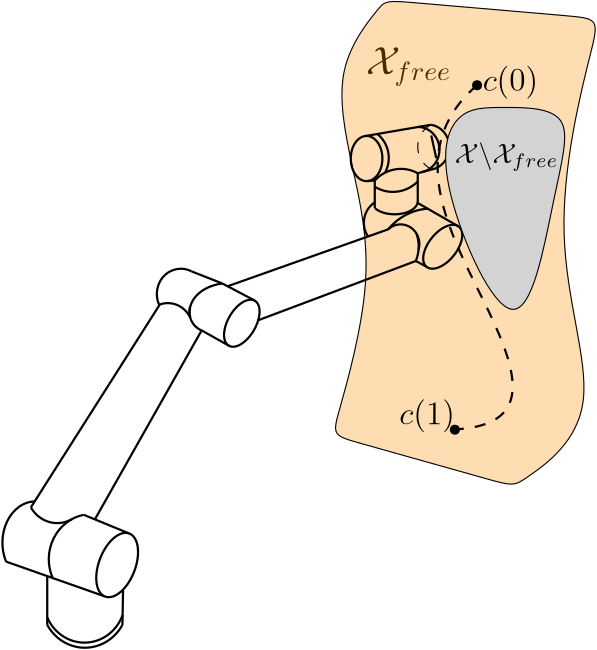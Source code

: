 <?xml version="1.0"?>
<!DOCTYPE ipe SYSTEM "ipe.dtd">
<ipe version="70218" creator="Ipe 7.2.26">
<info created="D:20210405230546" modified="D:20230403215602"/>
<ipestyle name="basic">
<symbol name="arrow/arc(spx)">
<path stroke="sym-stroke" fill="sym-stroke" pen="sym-pen">
0 0 m
-1 0.333 l
-1 -0.333 l
h
</path>
</symbol>
<symbol name="arrow/farc(spx)">
<path stroke="sym-stroke" fill="white" pen="sym-pen">
0 0 m
-1 0.333 l
-1 -0.333 l
h
</path>
</symbol>
<symbol name="arrow/ptarc(spx)">
<path stroke="sym-stroke" fill="sym-stroke" pen="sym-pen">
0 0 m
-1 0.333 l
-0.8 0 l
-1 -0.333 l
h
</path>
</symbol>
<symbol name="arrow/fptarc(spx)">
<path stroke="sym-stroke" fill="white" pen="sym-pen">
0 0 m
-1 0.333 l
-0.8 0 l
-1 -0.333 l
h
</path>
</symbol>
<symbol name="mark/circle(sx)" transformations="translations">
<path fill="sym-stroke">
0.6 0 0 0.6 0 0 e
0.4 0 0 0.4 0 0 e
</path>
</symbol>
<symbol name="mark/disk(sx)" transformations="translations">
<path fill="sym-stroke">
0.6 0 0 0.6 0 0 e
</path>
</symbol>
<symbol name="mark/fdisk(sfx)" transformations="translations">
<group>
<path fill="sym-fill">
0.5 0 0 0.5 0 0 e
</path>
<path fill="sym-stroke" fillrule="eofill">
0.6 0 0 0.6 0 0 e
0.4 0 0 0.4 0 0 e
</path>
</group>
</symbol>
<symbol name="mark/box(sx)" transformations="translations">
<path fill="sym-stroke" fillrule="eofill">
-0.6 -0.6 m
0.6 -0.6 l
0.6 0.6 l
-0.6 0.6 l
h
-0.4 -0.4 m
0.4 -0.4 l
0.4 0.4 l
-0.4 0.4 l
h
</path>
</symbol>
<symbol name="mark/square(sx)" transformations="translations">
<path fill="sym-stroke">
-0.6 -0.6 m
0.6 -0.6 l
0.6 0.6 l
-0.6 0.6 l
h
</path>
</symbol>
<symbol name="mark/fsquare(sfx)" transformations="translations">
<group>
<path fill="sym-fill">
-0.5 -0.5 m
0.5 -0.5 l
0.5 0.5 l
-0.5 0.5 l
h
</path>
<path fill="sym-stroke" fillrule="eofill">
-0.6 -0.6 m
0.6 -0.6 l
0.6 0.6 l
-0.6 0.6 l
h
-0.4 -0.4 m
0.4 -0.4 l
0.4 0.4 l
-0.4 0.4 l
h
</path>
</group>
</symbol>
<symbol name="mark/cross(sx)" transformations="translations">
<group>
<path fill="sym-stroke">
-0.43 -0.57 m
0.57 0.43 l
0.43 0.57 l
-0.57 -0.43 l
h
</path>
<path fill="sym-stroke">
-0.43 0.57 m
0.57 -0.43 l
0.43 -0.57 l
-0.57 0.43 l
h
</path>
</group>
</symbol>
<symbol name="arrow/fnormal(spx)">
<path stroke="sym-stroke" fill="white" pen="sym-pen">
0 0 m
-1 0.333 l
-1 -0.333 l
h
</path>
</symbol>
<symbol name="arrow/pointed(spx)">
<path stroke="sym-stroke" fill="sym-stroke" pen="sym-pen">
0 0 m
-1 0.333 l
-0.8 0 l
-1 -0.333 l
h
</path>
</symbol>
<symbol name="arrow/fpointed(spx)">
<path stroke="sym-stroke" fill="white" pen="sym-pen">
0 0 m
-1 0.333 l
-0.8 0 l
-1 -0.333 l
h
</path>
</symbol>
<symbol name="arrow/linear(spx)">
<path stroke="sym-stroke" pen="sym-pen">
-1 0.333 m
0 0 l
-1 -0.333 l
</path>
</symbol>
<symbol name="arrow/fdouble(spx)">
<path stroke="sym-stroke" fill="white" pen="sym-pen">
0 0 m
-1 0.333 l
-1 -0.333 l
h
-1 0 m
-2 0.333 l
-2 -0.333 l
h
</path>
</symbol>
<symbol name="arrow/double(spx)">
<path stroke="sym-stroke" fill="sym-stroke" pen="sym-pen">
0 0 m
-1 0.333 l
-1 -0.333 l
h
-1 0 m
-2 0.333 l
-2 -0.333 l
h
</path>
</symbol>
<anglesize name="22.5 deg" value="22.5"/>
<anglesize name="30 deg" value="30"/>
<anglesize name="45 deg" value="45"/>
<anglesize name="60 deg" value="60"/>
<anglesize name="90 deg" value="90"/>
<arrowsize name="large" value="10"/>
<arrowsize name="small" value="5"/>
<arrowsize name="tiny" value="3"/>
<color name="blue" value="0 0 1"/>
<color name="brown" value="0.647 0.165 0.165"/>
<color name="darkblue" value="0 0 0.545"/>
<color name="darkcyan" value="0 0.545 0.545"/>
<color name="darkgray" value="0.663"/>
<color name="darkgreen" value="0 0.392 0"/>
<color name="darkmagenta" value="0.545 0 0.545"/>
<color name="darkorange" value="1 0.549 0"/>
<color name="darkred" value="0.545 0 0"/>
<color name="gold" value="1 0.843 0"/>
<color name="gray" value="0.745"/>
<color name="green" value="0 1 0"/>
<color name="lightblue" value="0.678 0.847 0.902"/>
<color name="lightcyan" value="0.878 1 1"/>
<color name="lightgray" value="0.827"/>
<color name="lightgreen" value="0.565 0.933 0.565"/>
<color name="lightyellow" value="1 1 0.878"/>
<color name="navy" value="0 0 0.502"/>
<color name="orange" value="1 0.647 0"/>
<color name="pink" value="1 0.753 0.796"/>
<color name="purple" value="0.627 0.125 0.941"/>
<color name="red" value="1 0 0"/>
<color name="seagreen" value="0.18 0.545 0.341"/>
<color name="turquoise" value="0.251 0.878 0.816"/>
<color name="violet" value="0.933 0.51 0.933"/>
<color name="yellow" value="1 1 0"/>
<dashstyle name="dash dot dotted" value="[4 2 1 2 1 2] 0"/>
<dashstyle name="dash dotted" value="[4 2 1 2] 0"/>
<dashstyle name="dashed" value="[4] 0"/>
<dashstyle name="dotted" value="[1 3] 0"/>
<gridsize name="10 pts (~3.5 mm)" value="10"/>
<gridsize name="14 pts (~5 mm)" value="14"/>
<gridsize name="16 pts (~6 mm)" value="16"/>
<gridsize name="20 pts (~7 mm)" value="20"/>
<gridsize name="28 pts (~10 mm)" value="28"/>
<gridsize name="32 pts (~12 mm)" value="32"/>
<gridsize name="4 pts" value="4"/>
<gridsize name="56 pts (~20 mm)" value="56"/>
<gridsize name="8 pts (~3 mm)" value="8"/>
<opacity name="10%" value="0.1"/>
<opacity name="30%" value="0.3"/>
<opacity name="50%" value="0.5"/>
<opacity name="75%" value="0.75"/>
<pen name="fat" value="1.2"/>
<pen name="heavier" value="0.8"/>
<pen name="ultrafat" value="2"/>
<symbolsize name="large" value="5"/>
<symbolsize name="small" value="2"/>
<symbolsize name="tiny" value="1.1"/>
<textsize name="Huge" value="\Huge"/>
<textsize name="LARGE" value="\LARGE"/>
<textsize name="Large" value="\Large"/>
<textsize name="footnote" value="\footnotesize"/>
<textsize name="huge" value="\huge"/>
<textsize name="large" value="\large"/>
<textsize name="small" value="\small"/>
<textsize name="tiny" value="\tiny"/>
<textstyle name="center" begin="\begin{center}" end="\end{center}"/>
<textstyle name="item" begin="\begin{itemize}\item{}" end="\end{itemize}"/>
<textstyle name="itemize" begin="\begin{itemize}" end="\end{itemize}"/>
<tiling name="falling" angle="-60" step="4" width="1"/>
<tiling name="rising" angle="30" step="4" width="1"/>
</ipestyle>
<page>
<layer name="alpha"/>
<view layers="alpha" active="alpha"/>
<text layer="alpha" matrix="1 0 0 1 -48 -36" transformations="translations" pos="224 800" stroke="black" type="label" width="30.73" height="9.802" depth="4.09" valign="baseline" size="Large" style="math">\mathcal{X}_{free}</text>
<path stroke="black" fill="darkorange" opacity="30%" stroke-opacity="opaque">
182.986 790.624
260 784
260 784
240 704
264 640
229.314 615.542
229.314 615.542
163.854 633.953
163.854 633.953
180.098 691.712
170.592 731.782
163.854 766.919
182.986 790.624 u
</path>
<path matrix="-0.441372 0.358485 0.563337 0.875899 -125.135 -29.4626" stroke="black" pen="heavier">
8.94427 0 0 8.94427 292 684 e
</path>
<path matrix="-1.06757 0 0 1.06303 424.306 -46.8616" stroke="black" pen="heavier">
288 676 m
324 612 l
</path>
<path matrix="-0.967195 0 0 1.14134 388.086 -108.72" stroke="black" pen="heavier">
296 692 m
344 628 l
</path>
<path matrix="-1.38421 0 0 1.0906 522.959 -66.0715" stroke="black" pen="heavier">
288 692 m
296 696 l
</path>
<path matrix="-0.967195 0 0 1.01452 399.523 -13.1209" stroke="black" pen="heavier">
296 696 m
8.94427 0 0 -8.94427 300 688 308 684 a
</path>
<path matrix="-1.63118 0 0 0.574235 679.882 308.473" stroke="black" pen="heavier">
339.449 660.3 m
304 696 l
</path>
<path matrix="-1.34871 0 0 0.989781 582.128 35.0718" stroke="black" pen="heavier">
339.449 660.3 m
10.4384 0 0 -10.4384 337.755 650 348 648 a
</path>
<path matrix="-0.967195 0 0 1.01452 449.285 19.0395" stroke="black" pen="heavier">
348.043 651.766 m
7.05502 0 0 -7.05502 341.223 649.96 343.713 643.36 a
</path>
<path matrix="-0.967195 0 0 1.01452 449.285 19.0395" stroke="black" pen="heavier">
348 648 m
9.36189 0 0 -9.36189 356.311 643.689 359.275 652.57 a
</path>
<path matrix="-1.60875 0 0 0.600515 683.006 278.782" stroke="black" pen="heavier">
339.449 660.3 m
304 696 l
</path>
<path matrix="-0.967195 0 0 1.01452 449.285 19.0395" stroke="black" pen="heavier">
336 660 m
323.928 653.944 l
</path>
<path matrix="-0.967195 0 0 1.01452 449.285 19.0395" stroke="black" pen="heavier">
343.713 643.36 m
333.447 637.865 l
</path>
<path matrix="-0.655976 0.334511 0.526712 1.25095 -82.2936 -366.047" stroke="black" pen="heavier">
8.94427 0 0 8.94427 292 684 e
</path>
<path matrix="-0.762035 0 0 0.799324 437.234 183.543" stroke="black" pen="heavier">
476.175 527.73 m
454.59 519.271 l
</path>
<path matrix="-0.967195 0 0 1.01452 533.248 70.6659" stroke="black" pen="heavier">
460 488 m
459.78 500.487 l
</path>
<path matrix="-0.967195 0 0 1.01452 533.248 70.6659" stroke="black" pen="heavier">
460 488 m
16.1245 0 0 16.1245 474 496 488 488 a
</path>
<path matrix="-0.967195 0 0 1.10074 533.248 28.594" stroke="black" pen="heavier">
488 488 m
488 504 l
</path>
<path matrix="-0.857557 0 0 0.89952 482.072 127.955" stroke="black" pen="heavier">
466.778 498.155 m
508 512 l
</path>
<path matrix="-0.967195 0 0 1.01452 538.968 68.3146" stroke="black" pen="heavier">
480.354 529.368 m
16.0839 0 0 -16.0839 477.25 513.587 491.887 506.92 a
</path>
<path matrix="-0.967195 0 0 1.01452 538.968 68.3146" stroke="black" pen="heavier">
465.853 493.783 m
15.1934 0 0 15.1934 480.05 499.193 493.914 492.978 a
</path>
<path matrix="-0.967195 0 0 1.01452 538.968 68.3146" stroke="black" pen="heavier">
500 532 m
11.3696 0 0 -11.3696 490.213 537.787 484.837 527.768 a
</path>
<path matrix="-0.830067 0 0 1.04399 470.627 52.5728" stroke="black" pen="heavier">
511.036 513.351 m
14.2376 0 0 14.2376 498.376 519.866 498.599 534.101 a
</path>
<path matrix="-0.383283 0.425698 0.685565 0.774108 -153.371 48.0658" stroke="black" pen="heavier">
8.94427 0 0 8.94427 292 684 e
</path>
<path matrix="-1.92164 0 0 1.1557 879.445 -19.1393" stroke="black" pen="heavier">
354.737 617.648 m
356.725 619.43 l
</path>
<path matrix="-1.36031 0 0 1.31809 678.916 -125.969" stroke="black" pen="heavier">
345.19 633.592 m
356 640 l
</path>
<path matrix="-0.967195 0 0 0.894559 538.968 145.091" stroke="black" pen="heavier">
356 640 m
356 652 l
</path>
<path matrix="-0.967195 0 0 0.685783 538.968 279.585" stroke="black" pen="heavier">
372 635.992 m
372 652 l
</path>
<path matrix="-0.962299 0 0 0.54609 537.225 368.424" stroke="black" pen="heavier">
356 640 m
8.69227 0 0 8.69227 364.667 640.667 372 636 a
</path>
<path matrix="-0.967195 0 0 1.01452 538.968 68.3146" stroke="black" pen="heavier">
372 640.218 m
8.47646 0 0 -8.47646 367.581 632.984 374.541 628.147 a
</path>
<path matrix="-0.967195 0 0 1.01452 538.968 68.3146" stroke="black" pen="heavier">
367.006 630.667 m
6.97934 0 0 6.97934 362.382 625.44 355.708 623.4 a
</path>
<path matrix="-0.967195 0 0 1.01452 538.968 68.3146" stroke="black" pen="heavier">
356.725 619.43 m
12.9968 0 0 -12.9968 368.649 624.603 356.477 629.16 a
</path>
<path matrix="-0.967195 0 0 1.01452 538.968 68.3146" stroke="black" pen="heavier">
352.116 637.999 m
21.1988 0 0 -21.1988 350.944 616.833 367.006 630.667 a
</path>
<path matrix="-0.711724 0 0 1.01616 438.138 67.0147" stroke="black" pen="heavier">
8 0 0 8 368 656 e
</path>
<path matrix="-1.0771 0 0 1.14064 578.476 -16.1711" stroke="black" pen="heavier">
374.018 664.427 m
352 668 l
</path>
<path matrix="-0.967195 0 0 1.01452 538.968 68.3146" stroke="black" pen="heavier">
374.688 647.779 m
372 647.994 l
</path>
<path matrix="-0.967195 0 0 1.01452 538.968 68.3146" stroke="black" pen="heavier">
350.755 651.908 m
356 650.581 l
</path>
<path matrix="-0.967195 0 0 1.01452 538.968 68.3146" stroke="black" pen="heavier">
351.148 667.762 m
8.03688 0 0 8.03688 352.262 659.803 350.755 651.908 a
</path>
<path matrix="-0.967195 0 0 1.01452 538.968 68.3146" stroke="black" pen="heavier">
356 650.581 m
13.574 0 0 -13.574 362.262 638.538 372 647.994 a
</path>
<path matrix="-0.967195 0 0 1.01452 538.968 68.3146" stroke="black" pen="heavier">
356 647.644 m
13.3959 0 0 13.3959 365.246 657.338 372 645.769 a
</path>
<path matrix="-0.967195 0 0 1.01452 538.968 68.3146" stroke="black" pen="heavier">
355.874 666.988 m
8.08379 0 0 8.08379 356.009 658.905 354.455 650.972 a
</path>
<path matrix="-0.967195 0 0 1.01452 538.968 68.3146" stroke="black" dash="dashed">
351.148 667.762 m
8.75151 0 0 -8.75151 347.249 659.927 350.755 651.908 a
</path>
<path matrix="1 0 0 1 -60 12" stroke="black" pen="heavier">
240.103 730.469 m
11.1462 0 0 -11.1462 233.068 721.824 242.873 716.523 a
</path>
<path matrix="1 0 0 1 -69.7183 8.87064" stroke="black" pen="heavier">
269.232 733.042 m
271.012 724.89 l
</path>
<path stroke="black" dash="dashed" pen="heavier" opacity="30%" stroke-opacity="opaque">
216 760 m
188 736
228 672
236 636
204 636 c
</path>
<use name="mark/disk(sx)" pos="216 760" size="normal" stroke="black"/>
<use name="mark/disk(sx)" pos="208 636" size="normal" stroke="black"/>
<text matrix="1 0 0 1 -6 -42" transformations="translations" pos="224 800" stroke="black" type="label" width="19.996" height="8.965" depth="2.99" valign="baseline" size="large" style="math">c(0)</text>
<text matrix="1 0 0 1 -36 -162" transformations="translations" pos="224 800" stroke="black" type="label" width="19.996" height="8.965" depth="2.99" valign="baseline" size="large" style="math">c(1)</text>
<path stroke="black" fill="lightgray">
224 752
208 752
200 728
232 656
244 724
252 752 u
</path>
<text matrix="1 0 0 1 -16 -68" transformations="translations" pos="224 800" stroke="black" type="label" width="37.291" height="7.472" depth="2.85" valign="baseline" style="math">\mathcal{X}\symbol{92}  \mathcal{X}_{free}</text>
</page>
</ipe>
